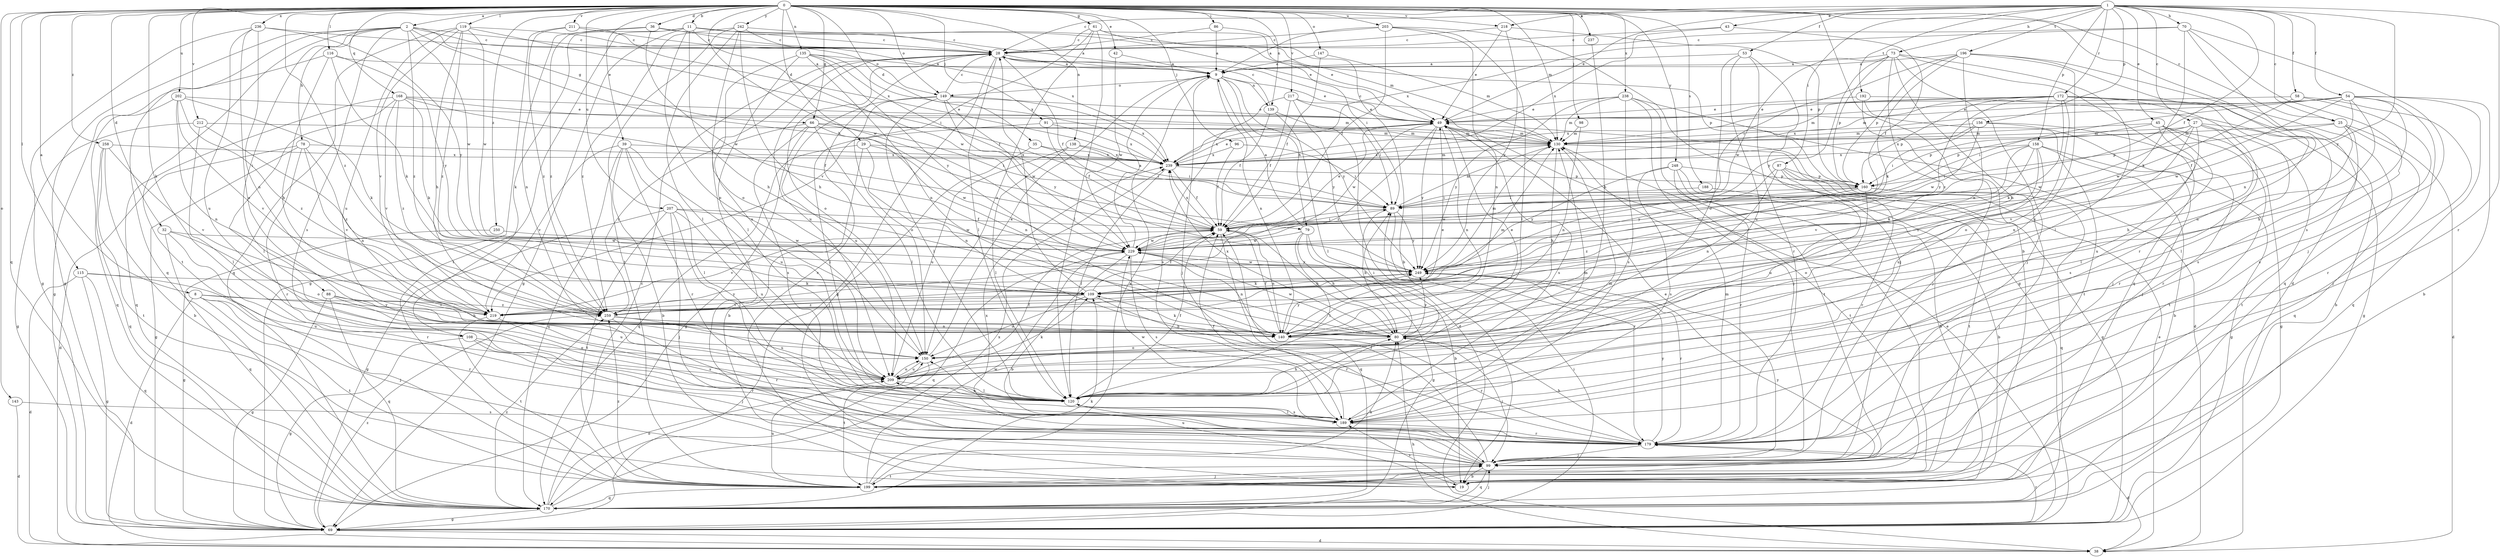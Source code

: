 strict digraph  {
0;
1;
2;
8;
9;
11;
19;
25;
27;
28;
29;
32;
35;
36;
38;
39;
42;
43;
45;
49;
53;
54;
58;
59;
61;
66;
69;
70;
73;
78;
79;
80;
86;
87;
88;
89;
91;
96;
98;
99;
108;
109;
115;
116;
119;
120;
130;
135;
138;
139;
140;
143;
147;
149;
150;
156;
158;
160;
168;
170;
172;
179;
188;
189;
192;
196;
199;
202;
203;
207;
209;
211;
212;
217;
218;
219;
229;
236;
237;
238;
239;
242;
248;
249;
250;
258;
259;
0 -> 2  [label=a];
0 -> 8  [label=a];
0 -> 11  [label=b];
0 -> 19  [label=b];
0 -> 25  [label=c];
0 -> 29  [label=d];
0 -> 32  [label=d];
0 -> 35  [label=d];
0 -> 36  [label=d];
0 -> 38  [label=d];
0 -> 39  [label=e];
0 -> 42  [label=e];
0 -> 61  [label=g];
0 -> 66  [label=g];
0 -> 86  [label=i];
0 -> 91  [label=j];
0 -> 96  [label=j];
0 -> 98  [label=j];
0 -> 108  [label=k];
0 -> 115  [label=l];
0 -> 116  [label=l];
0 -> 119  [label=l];
0 -> 130  [label=m];
0 -> 135  [label=n];
0 -> 138  [label=n];
0 -> 139  [label=n];
0 -> 143  [label=o];
0 -> 147  [label=o];
0 -> 149  [label=o];
0 -> 168  [label=q];
0 -> 170  [label=q];
0 -> 188  [label=s];
0 -> 202  [label=u];
0 -> 203  [label=u];
0 -> 207  [label=u];
0 -> 211  [label=v];
0 -> 212  [label=v];
0 -> 217  [label=v];
0 -> 218  [label=v];
0 -> 229  [label=w];
0 -> 236  [label=x];
0 -> 237  [label=x];
0 -> 238  [label=x];
0 -> 242  [label=y];
0 -> 248  [label=y];
0 -> 250  [label=z];
0 -> 258  [label=z];
0 -> 259  [label=z];
1 -> 25  [label=c];
1 -> 27  [label=c];
1 -> 28  [label=c];
1 -> 43  [label=e];
1 -> 45  [label=e];
1 -> 49  [label=e];
1 -> 53  [label=f];
1 -> 54  [label=f];
1 -> 58  [label=f];
1 -> 59  [label=f];
1 -> 70  [label=h];
1 -> 73  [label=h];
1 -> 87  [label=i];
1 -> 156  [label=p];
1 -> 158  [label=p];
1 -> 172  [label=r];
1 -> 179  [label=r];
1 -> 192  [label=t];
1 -> 196  [label=t];
1 -> 218  [label=v];
1 -> 249  [label=y];
2 -> 28  [label=c];
2 -> 66  [label=g];
2 -> 69  [label=g];
2 -> 78  [label=h];
2 -> 79  [label=h];
2 -> 88  [label=i];
2 -> 149  [label=o];
2 -> 170  [label=q];
2 -> 189  [label=s];
2 -> 199  [label=t];
2 -> 229  [label=w];
2 -> 259  [label=z];
8 -> 38  [label=d];
8 -> 99  [label=j];
8 -> 179  [label=r];
8 -> 199  [label=t];
8 -> 219  [label=v];
8 -> 259  [label=z];
9 -> 49  [label=e];
9 -> 79  [label=h];
9 -> 99  [label=j];
9 -> 139  [label=n];
9 -> 140  [label=n];
9 -> 149  [label=o];
9 -> 249  [label=y];
11 -> 28  [label=c];
11 -> 49  [label=e];
11 -> 69  [label=g];
11 -> 80  [label=h];
11 -> 108  [label=k];
11 -> 130  [label=m];
11 -> 150  [label=o];
11 -> 199  [label=t];
11 -> 229  [label=w];
19 -> 28  [label=c];
19 -> 189  [label=s];
25 -> 38  [label=d];
25 -> 120  [label=l];
25 -> 130  [label=m];
25 -> 160  [label=p];
25 -> 170  [label=q];
25 -> 179  [label=r];
27 -> 19  [label=b];
27 -> 80  [label=h];
27 -> 130  [label=m];
27 -> 140  [label=n];
27 -> 160  [label=p];
27 -> 199  [label=t];
27 -> 219  [label=v];
27 -> 229  [label=w];
28 -> 9  [label=a];
28 -> 59  [label=f];
28 -> 69  [label=g];
28 -> 120  [label=l];
28 -> 150  [label=o];
28 -> 160  [label=p];
28 -> 209  [label=u];
29 -> 19  [label=b];
29 -> 140  [label=n];
29 -> 170  [label=q];
29 -> 229  [label=w];
29 -> 239  [label=x];
32 -> 150  [label=o];
32 -> 170  [label=q];
32 -> 179  [label=r];
32 -> 229  [label=w];
35 -> 89  [label=i];
35 -> 99  [label=j];
35 -> 239  [label=x];
36 -> 9  [label=a];
36 -> 28  [label=c];
36 -> 140  [label=n];
36 -> 229  [label=w];
36 -> 259  [label=z];
38 -> 49  [label=e];
38 -> 80  [label=h];
39 -> 19  [label=b];
39 -> 120  [label=l];
39 -> 170  [label=q];
39 -> 179  [label=r];
39 -> 209  [label=u];
39 -> 219  [label=v];
39 -> 239  [label=x];
42 -> 9  [label=a];
42 -> 229  [label=w];
43 -> 28  [label=c];
43 -> 59  [label=f];
43 -> 239  [label=x];
45 -> 69  [label=g];
45 -> 130  [label=m];
45 -> 160  [label=p];
45 -> 189  [label=s];
45 -> 199  [label=t];
45 -> 209  [label=u];
49 -> 130  [label=m];
49 -> 140  [label=n];
49 -> 189  [label=s];
49 -> 229  [label=w];
49 -> 239  [label=x];
49 -> 249  [label=y];
49 -> 259  [label=z];
53 -> 9  [label=a];
53 -> 99  [label=j];
53 -> 150  [label=o];
53 -> 179  [label=r];
53 -> 209  [label=u];
54 -> 19  [label=b];
54 -> 49  [label=e];
54 -> 59  [label=f];
54 -> 80  [label=h];
54 -> 89  [label=i];
54 -> 130  [label=m];
54 -> 140  [label=n];
54 -> 170  [label=q];
54 -> 179  [label=r];
54 -> 229  [label=w];
54 -> 239  [label=x];
58 -> 49  [label=e];
58 -> 99  [label=j];
58 -> 189  [label=s];
58 -> 229  [label=w];
59 -> 49  [label=e];
59 -> 80  [label=h];
59 -> 89  [label=i];
59 -> 140  [label=n];
59 -> 170  [label=q];
59 -> 219  [label=v];
59 -> 229  [label=w];
59 -> 239  [label=x];
61 -> 28  [label=c];
61 -> 49  [label=e];
61 -> 89  [label=i];
61 -> 120  [label=l];
61 -> 150  [label=o];
61 -> 219  [label=v];
66 -> 69  [label=g];
66 -> 89  [label=i];
66 -> 120  [label=l];
66 -> 130  [label=m];
66 -> 140  [label=n];
66 -> 189  [label=s];
66 -> 259  [label=z];
69 -> 38  [label=d];
69 -> 49  [label=e];
69 -> 89  [label=i];
69 -> 179  [label=r];
69 -> 259  [label=z];
70 -> 28  [label=c];
70 -> 99  [label=j];
70 -> 109  [label=k];
70 -> 140  [label=n];
70 -> 189  [label=s];
70 -> 239  [label=x];
73 -> 9  [label=a];
73 -> 80  [label=h];
73 -> 99  [label=j];
73 -> 120  [label=l];
73 -> 160  [label=p];
73 -> 170  [label=q];
73 -> 229  [label=w];
73 -> 249  [label=y];
73 -> 259  [label=z];
78 -> 38  [label=d];
78 -> 69  [label=g];
78 -> 140  [label=n];
78 -> 179  [label=r];
78 -> 219  [label=v];
78 -> 239  [label=x];
79 -> 9  [label=a];
79 -> 19  [label=b];
79 -> 69  [label=g];
79 -> 80  [label=h];
79 -> 120  [label=l];
79 -> 229  [label=w];
80 -> 49  [label=e];
80 -> 89  [label=i];
80 -> 99  [label=j];
80 -> 150  [label=o];
80 -> 229  [label=w];
80 -> 239  [label=x];
80 -> 249  [label=y];
86 -> 9  [label=a];
86 -> 19  [label=b];
86 -> 28  [label=c];
87 -> 140  [label=n];
87 -> 160  [label=p];
87 -> 179  [label=r];
87 -> 199  [label=t];
87 -> 209  [label=u];
87 -> 249  [label=y];
88 -> 69  [label=g];
88 -> 80  [label=h];
88 -> 170  [label=q];
88 -> 209  [label=u];
88 -> 219  [label=v];
89 -> 59  [label=f];
89 -> 80  [label=h];
89 -> 130  [label=m];
89 -> 179  [label=r];
89 -> 249  [label=y];
91 -> 59  [label=f];
91 -> 120  [label=l];
91 -> 130  [label=m];
91 -> 239  [label=x];
96 -> 59  [label=f];
96 -> 89  [label=i];
96 -> 239  [label=x];
98 -> 130  [label=m];
98 -> 140  [label=n];
99 -> 19  [label=b];
99 -> 28  [label=c];
99 -> 49  [label=e];
99 -> 59  [label=f];
99 -> 170  [label=q];
99 -> 199  [label=t];
99 -> 209  [label=u];
99 -> 239  [label=x];
108 -> 69  [label=g];
108 -> 99  [label=j];
108 -> 150  [label=o];
108 -> 179  [label=r];
109 -> 28  [label=c];
109 -> 59  [label=f];
109 -> 150  [label=o];
109 -> 179  [label=r];
109 -> 219  [label=v];
109 -> 259  [label=z];
115 -> 38  [label=d];
115 -> 69  [label=g];
115 -> 109  [label=k];
115 -> 170  [label=q];
115 -> 209  [label=u];
116 -> 9  [label=a];
116 -> 69  [label=g];
116 -> 80  [label=h];
116 -> 109  [label=k];
116 -> 249  [label=y];
119 -> 28  [label=c];
119 -> 80  [label=h];
119 -> 89  [label=i];
119 -> 170  [label=q];
119 -> 209  [label=u];
119 -> 219  [label=v];
119 -> 229  [label=w];
119 -> 259  [label=z];
120 -> 59  [label=f];
120 -> 80  [label=h];
120 -> 130  [label=m];
120 -> 179  [label=r];
120 -> 189  [label=s];
130 -> 28  [label=c];
130 -> 69  [label=g];
130 -> 80  [label=h];
130 -> 199  [label=t];
130 -> 239  [label=x];
135 -> 9  [label=a];
135 -> 59  [label=f];
135 -> 120  [label=l];
135 -> 140  [label=n];
135 -> 209  [label=u];
135 -> 239  [label=x];
135 -> 249  [label=y];
138 -> 89  [label=i];
138 -> 120  [label=l];
138 -> 209  [label=u];
138 -> 239  [label=x];
139 -> 28  [label=c];
139 -> 38  [label=d];
139 -> 59  [label=f];
139 -> 120  [label=l];
140 -> 49  [label=e];
140 -> 59  [label=f];
140 -> 109  [label=k];
140 -> 179  [label=r];
140 -> 249  [label=y];
143 -> 38  [label=d];
143 -> 189  [label=s];
147 -> 9  [label=a];
147 -> 59  [label=f];
147 -> 130  [label=m];
149 -> 28  [label=c];
149 -> 49  [label=e];
149 -> 120  [label=l];
149 -> 150  [label=o];
149 -> 209  [label=u];
149 -> 229  [label=w];
149 -> 239  [label=x];
149 -> 249  [label=y];
150 -> 9  [label=a];
150 -> 199  [label=t];
150 -> 209  [label=u];
156 -> 89  [label=i];
156 -> 99  [label=j];
156 -> 130  [label=m];
156 -> 179  [label=r];
156 -> 229  [label=w];
156 -> 239  [label=x];
158 -> 19  [label=b];
158 -> 69  [label=g];
158 -> 89  [label=i];
158 -> 109  [label=k];
158 -> 209  [label=u];
158 -> 219  [label=v];
158 -> 239  [label=x];
158 -> 259  [label=z];
160 -> 89  [label=i];
160 -> 99  [label=j];
160 -> 150  [label=o];
160 -> 170  [label=q];
160 -> 229  [label=w];
160 -> 259  [label=z];
168 -> 49  [label=e];
168 -> 59  [label=f];
168 -> 109  [label=k];
168 -> 120  [label=l];
168 -> 130  [label=m];
168 -> 170  [label=q];
168 -> 219  [label=v];
168 -> 259  [label=z];
170 -> 28  [label=c];
170 -> 69  [label=g];
170 -> 99  [label=j];
170 -> 109  [label=k];
170 -> 150  [label=o];
170 -> 239  [label=x];
170 -> 259  [label=z];
172 -> 49  [label=e];
172 -> 99  [label=j];
172 -> 109  [label=k];
172 -> 120  [label=l];
172 -> 130  [label=m];
172 -> 150  [label=o];
172 -> 160  [label=p];
172 -> 189  [label=s];
172 -> 239  [label=x];
172 -> 249  [label=y];
179 -> 38  [label=d];
179 -> 80  [label=h];
179 -> 99  [label=j];
179 -> 130  [label=m];
179 -> 249  [label=y];
188 -> 19  [label=b];
188 -> 89  [label=i];
189 -> 59  [label=f];
189 -> 120  [label=l];
189 -> 130  [label=m];
189 -> 150  [label=o];
189 -> 179  [label=r];
189 -> 229  [label=w];
192 -> 49  [label=e];
192 -> 69  [label=g];
192 -> 99  [label=j];
192 -> 199  [label=t];
196 -> 9  [label=a];
196 -> 89  [label=i];
196 -> 109  [label=k];
196 -> 140  [label=n];
196 -> 160  [label=p];
196 -> 170  [label=q];
196 -> 179  [label=r];
196 -> 209  [label=u];
199 -> 9  [label=a];
199 -> 80  [label=h];
199 -> 99  [label=j];
199 -> 170  [label=q];
199 -> 209  [label=u];
199 -> 229  [label=w];
199 -> 249  [label=y];
199 -> 259  [label=z];
202 -> 49  [label=e];
202 -> 109  [label=k];
202 -> 140  [label=n];
202 -> 170  [label=q];
202 -> 219  [label=v];
202 -> 259  [label=z];
203 -> 9  [label=a];
203 -> 28  [label=c];
203 -> 59  [label=f];
203 -> 69  [label=g];
203 -> 120  [label=l];
203 -> 140  [label=n];
207 -> 59  [label=f];
207 -> 69  [label=g];
207 -> 99  [label=j];
207 -> 120  [label=l];
207 -> 199  [label=t];
207 -> 209  [label=u];
207 -> 229  [label=w];
209 -> 59  [label=f];
209 -> 109  [label=k];
209 -> 120  [label=l];
209 -> 150  [label=o];
211 -> 28  [label=c];
211 -> 69  [label=g];
211 -> 239  [label=x];
211 -> 259  [label=z];
212 -> 69  [label=g];
212 -> 120  [label=l];
212 -> 130  [label=m];
212 -> 259  [label=z];
217 -> 49  [label=e];
217 -> 59  [label=f];
217 -> 89  [label=i];
217 -> 189  [label=s];
217 -> 249  [label=y];
218 -> 28  [label=c];
218 -> 49  [label=e];
218 -> 160  [label=p];
218 -> 249  [label=y];
219 -> 189  [label=s];
219 -> 199  [label=t];
219 -> 249  [label=y];
229 -> 9  [label=a];
229 -> 19  [label=b];
229 -> 140  [label=n];
229 -> 170  [label=q];
229 -> 189  [label=s];
229 -> 249  [label=y];
236 -> 28  [label=c];
236 -> 69  [label=g];
236 -> 140  [label=n];
236 -> 150  [label=o];
236 -> 209  [label=u];
236 -> 249  [label=y];
237 -> 80  [label=h];
238 -> 38  [label=d];
238 -> 49  [label=e];
238 -> 99  [label=j];
238 -> 130  [label=m];
238 -> 189  [label=s];
238 -> 199  [label=t];
238 -> 249  [label=y];
239 -> 49  [label=e];
239 -> 59  [label=f];
239 -> 120  [label=l];
239 -> 130  [label=m];
239 -> 160  [label=p];
242 -> 28  [label=c];
242 -> 80  [label=h];
242 -> 120  [label=l];
242 -> 150  [label=o];
242 -> 199  [label=t];
242 -> 239  [label=x];
242 -> 259  [label=z];
248 -> 19  [label=b];
248 -> 160  [label=p];
248 -> 179  [label=r];
248 -> 189  [label=s];
248 -> 199  [label=t];
248 -> 249  [label=y];
249 -> 109  [label=k];
249 -> 130  [label=m];
249 -> 179  [label=r];
249 -> 229  [label=w];
250 -> 69  [label=g];
250 -> 229  [label=w];
258 -> 19  [label=b];
258 -> 170  [label=q];
258 -> 199  [label=t];
258 -> 219  [label=v];
258 -> 239  [label=x];
259 -> 80  [label=h];
259 -> 130  [label=m];
259 -> 140  [label=n];
259 -> 179  [label=r];
259 -> 209  [label=u];
}
